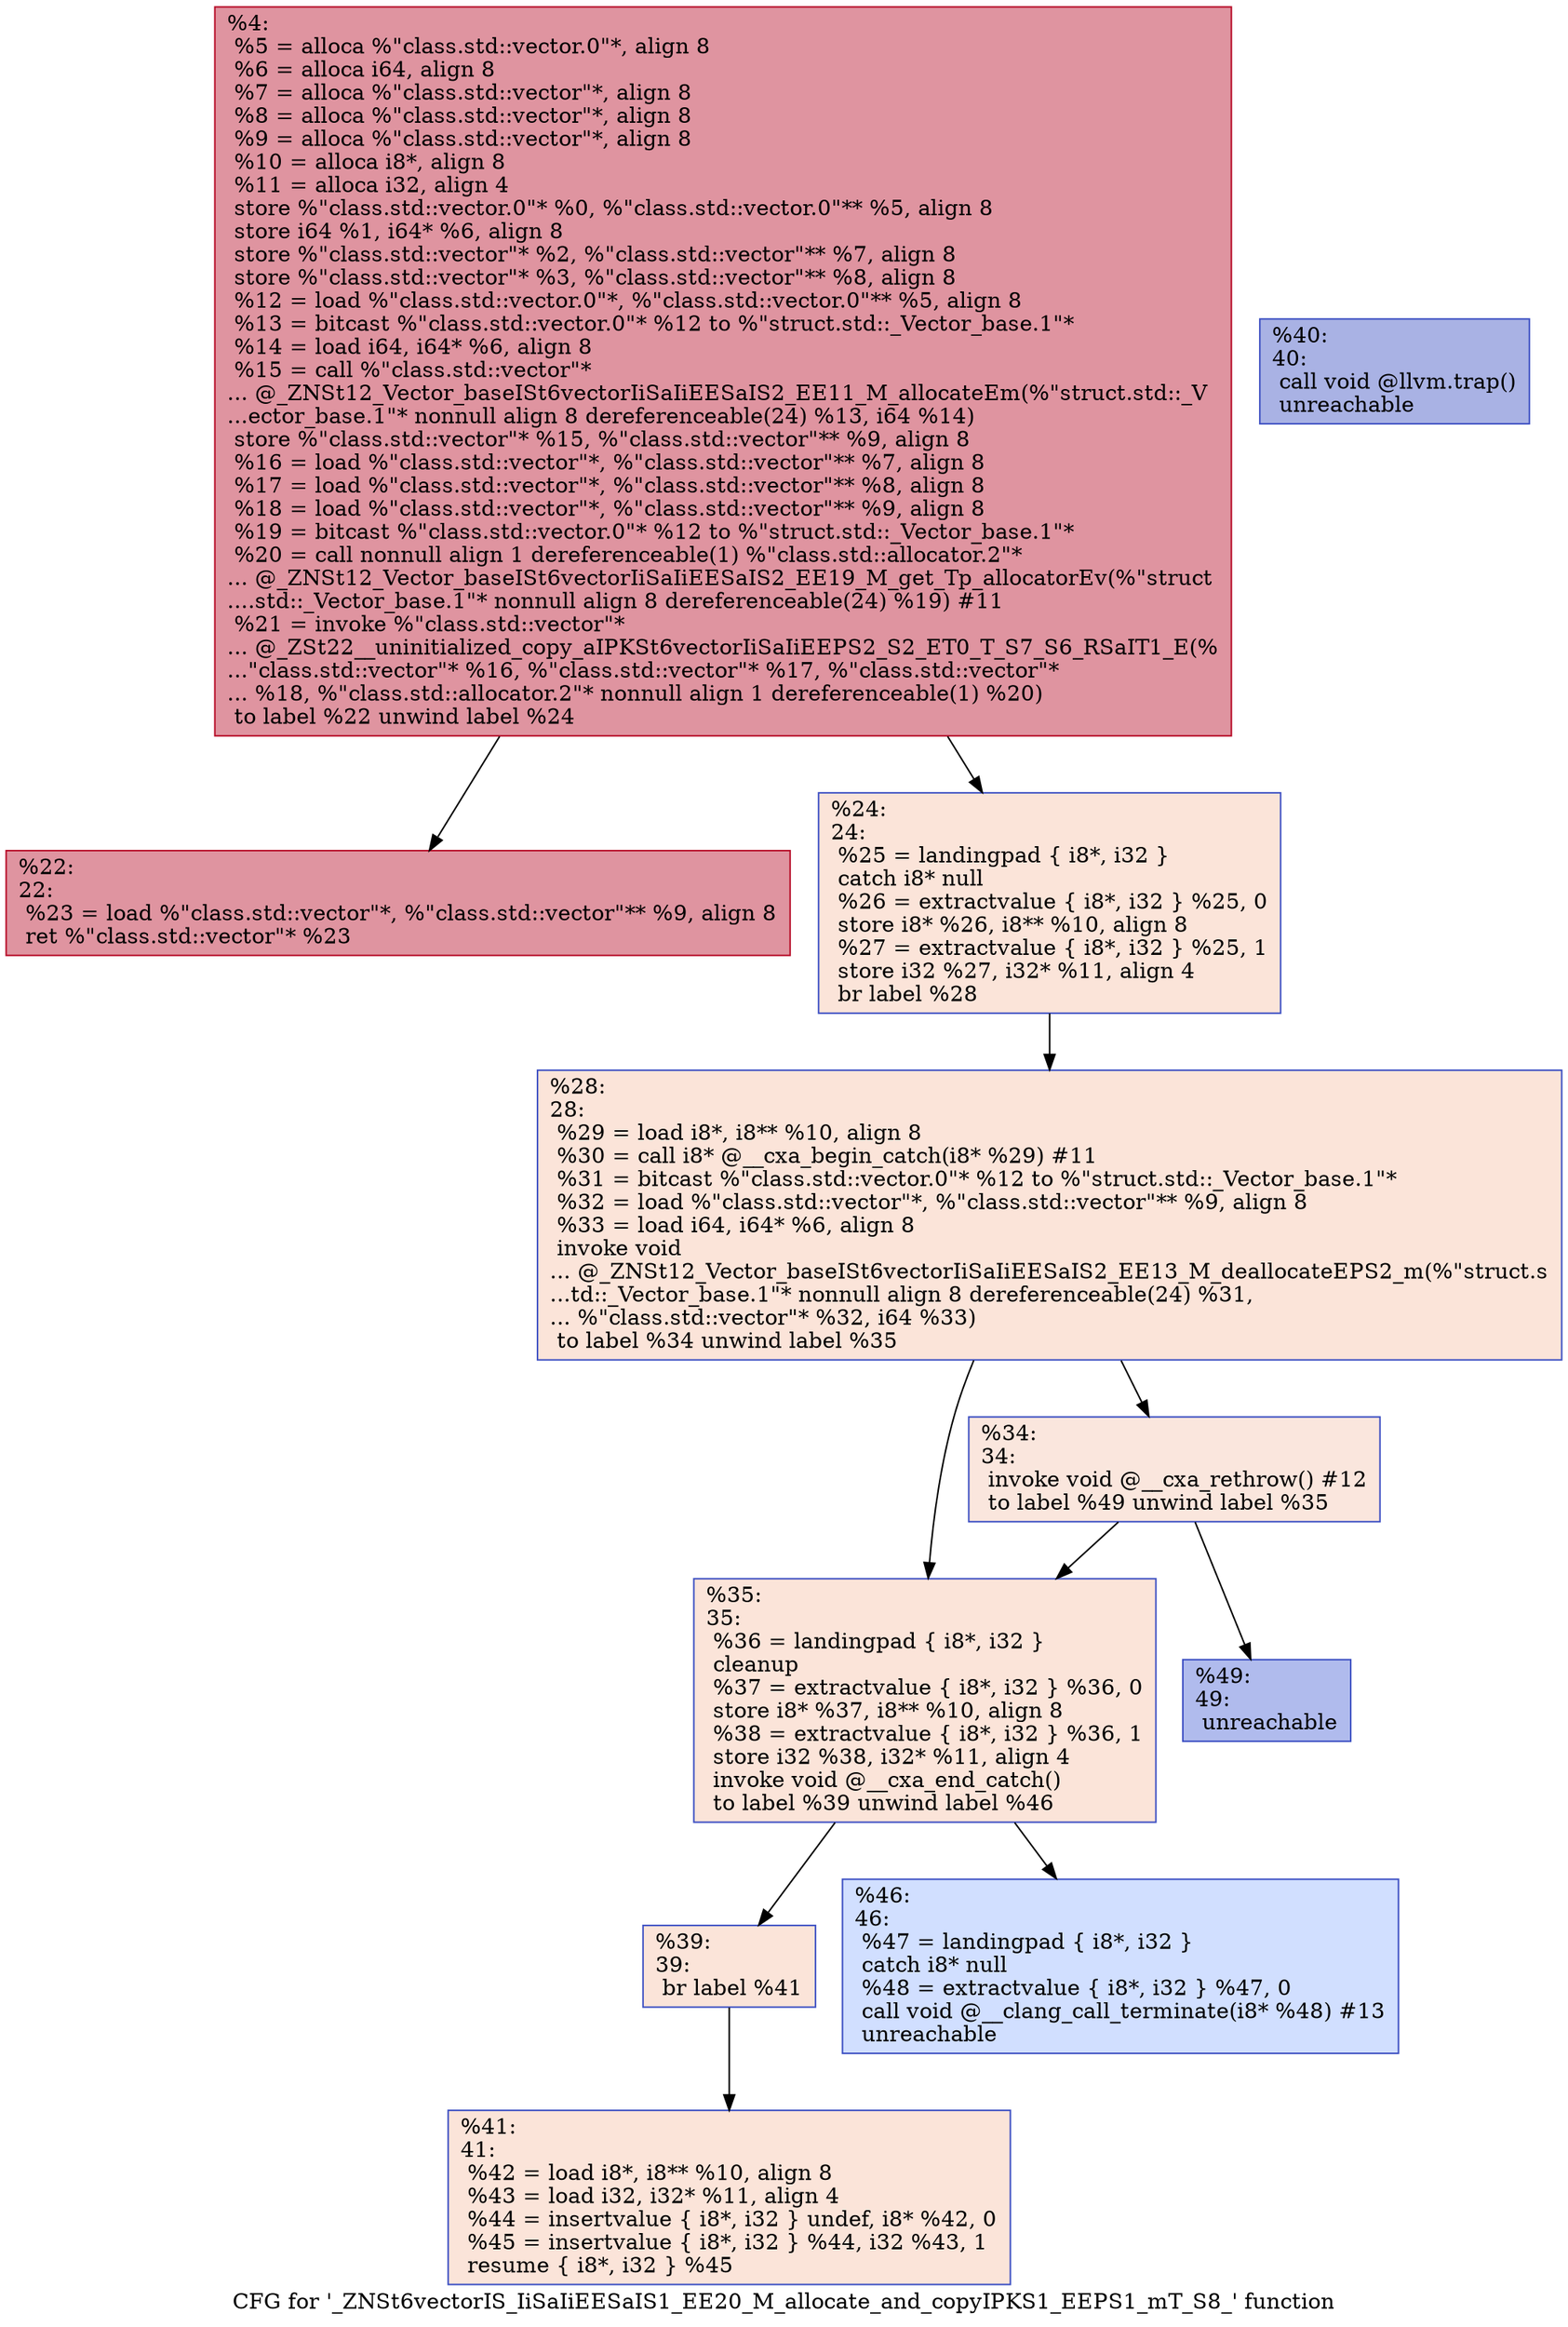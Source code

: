 digraph "CFG for '_ZNSt6vectorIS_IiSaIiEESaIS1_EE20_M_allocate_and_copyIPKS1_EEPS1_mT_S8_' function" {
	label="CFG for '_ZNSt6vectorIS_IiSaIiEESaIS1_EE20_M_allocate_and_copyIPKS1_EEPS1_mT_S8_' function";

	Node0x559aeab73460 [shape=record,color="#b70d28ff", style=filled, fillcolor="#b70d2870",label="{%4:\l  %5 = alloca %\"class.std::vector.0\"*, align 8\l  %6 = alloca i64, align 8\l  %7 = alloca %\"class.std::vector\"*, align 8\l  %8 = alloca %\"class.std::vector\"*, align 8\l  %9 = alloca %\"class.std::vector\"*, align 8\l  %10 = alloca i8*, align 8\l  %11 = alloca i32, align 4\l  store %\"class.std::vector.0\"* %0, %\"class.std::vector.0\"** %5, align 8\l  store i64 %1, i64* %6, align 8\l  store %\"class.std::vector\"* %2, %\"class.std::vector\"** %7, align 8\l  store %\"class.std::vector\"* %3, %\"class.std::vector\"** %8, align 8\l  %12 = load %\"class.std::vector.0\"*, %\"class.std::vector.0\"** %5, align 8\l  %13 = bitcast %\"class.std::vector.0\"* %12 to %\"struct.std::_Vector_base.1\"*\l  %14 = load i64, i64* %6, align 8\l  %15 = call %\"class.std::vector\"*\l... @_ZNSt12_Vector_baseISt6vectorIiSaIiEESaIS2_EE11_M_allocateEm(%\"struct.std::_V\l...ector_base.1\"* nonnull align 8 dereferenceable(24) %13, i64 %14)\l  store %\"class.std::vector\"* %15, %\"class.std::vector\"** %9, align 8\l  %16 = load %\"class.std::vector\"*, %\"class.std::vector\"** %7, align 8\l  %17 = load %\"class.std::vector\"*, %\"class.std::vector\"** %8, align 8\l  %18 = load %\"class.std::vector\"*, %\"class.std::vector\"** %9, align 8\l  %19 = bitcast %\"class.std::vector.0\"* %12 to %\"struct.std::_Vector_base.1\"*\l  %20 = call nonnull align 1 dereferenceable(1) %\"class.std::allocator.2\"*\l... @_ZNSt12_Vector_baseISt6vectorIiSaIiEESaIS2_EE19_M_get_Tp_allocatorEv(%\"struct\l....std::_Vector_base.1\"* nonnull align 8 dereferenceable(24) %19) #11\l  %21 = invoke %\"class.std::vector\"*\l... @_ZSt22__uninitialized_copy_aIPKSt6vectorIiSaIiEEPS2_S2_ET0_T_S7_S6_RSaIT1_E(%\l...\"class.std::vector\"* %16, %\"class.std::vector\"* %17, %\"class.std::vector\"*\l... %18, %\"class.std::allocator.2\"* nonnull align 1 dereferenceable(1) %20)\l          to label %22 unwind label %24\l}"];
	Node0x559aeab73460 -> Node0x559aeab734b0;
	Node0x559aeab73460 -> Node0x559aeab741f0;
	Node0x559aeab734b0 [shape=record,color="#b70d28ff", style=filled, fillcolor="#b70d2870",label="{%22:\l22:                                               \l  %23 = load %\"class.std::vector\"*, %\"class.std::vector\"** %9, align 8\l  ret %\"class.std::vector\"* %23\l}"];
	Node0x559aeab741f0 [shape=record,color="#3d50c3ff", style=filled, fillcolor="#f5c1a970",label="{%24:\l24:                                               \l  %25 = landingpad \{ i8*, i32 \}\l          catch i8* null\l  %26 = extractvalue \{ i8*, i32 \} %25, 0\l  store i8* %26, i8** %10, align 8\l  %27 = extractvalue \{ i8*, i32 \} %25, 1\l  store i32 %27, i32* %11, align 4\l  br label %28\l}"];
	Node0x559aeab741f0 -> Node0x559aeab74720;
	Node0x559aeab74720 [shape=record,color="#3d50c3ff", style=filled, fillcolor="#f5c1a970",label="{%28:\l28:                                               \l  %29 = load i8*, i8** %10, align 8\l  %30 = call i8* @__cxa_begin_catch(i8* %29) #11\l  %31 = bitcast %\"class.std::vector.0\"* %12 to %\"struct.std::_Vector_base.1\"*\l  %32 = load %\"class.std::vector\"*, %\"class.std::vector\"** %9, align 8\l  %33 = load i64, i64* %6, align 8\l  invoke void\l... @_ZNSt12_Vector_baseISt6vectorIiSaIiEESaIS2_EE13_M_deallocateEPS2_m(%\"struct.s\l...td::_Vector_base.1\"* nonnull align 8 dereferenceable(24) %31,\l... %\"class.std::vector\"* %32, i64 %33)\l          to label %34 unwind label %35\l}"];
	Node0x559aeab74720 -> Node0x559aeab74ae0;
	Node0x559aeab74720 -> Node0x559aeab74b30;
	Node0x559aeab74ae0 [shape=record,color="#3d50c3ff", style=filled, fillcolor="#f3c7b170",label="{%34:\l34:                                               \l  invoke void @__cxa_rethrow() #12\l          to label %49 unwind label %35\l}"];
	Node0x559aeab74ae0 -> Node0x559aeab74a90;
	Node0x559aeab74ae0 -> Node0x559aeab74b30;
	Node0x559aeab74b30 [shape=record,color="#3d50c3ff", style=filled, fillcolor="#f5c1a970",label="{%35:\l35:                                               \l  %36 = landingpad \{ i8*, i32 \}\l          cleanup\l  %37 = extractvalue \{ i8*, i32 \} %36, 0\l  store i8* %37, i8** %10, align 8\l  %38 = extractvalue \{ i8*, i32 \} %36, 1\l  store i32 %38, i32* %11, align 4\l  invoke void @__cxa_end_catch()\l          to label %39 unwind label %46\l}"];
	Node0x559aeab74b30 -> Node0x559aeab750b0;
	Node0x559aeab74b30 -> Node0x559aeab75100;
	Node0x559aeab750b0 [shape=record,color="#3d50c3ff", style=filled, fillcolor="#f5c1a970",label="{%39:\l39:                                               \l  br label %41\l}"];
	Node0x559aeab750b0 -> Node0x559aeab75260;
	Node0x559aeab75320 [shape=record,color="#3d50c3ff", style=filled, fillcolor="#3d50c370",label="{%40:\l40:                                               \l  call void @llvm.trap()\l  unreachable\l}"];
	Node0x559aeab75260 [shape=record,color="#3d50c3ff", style=filled, fillcolor="#f5c1a970",label="{%41:\l41:                                               \l  %42 = load i8*, i8** %10, align 8\l  %43 = load i32, i32* %11, align 4\l  %44 = insertvalue \{ i8*, i32 \} undef, i8* %42, 0\l  %45 = insertvalue \{ i8*, i32 \} %44, i32 %43, 1\l  resume \{ i8*, i32 \} %45\l}"];
	Node0x559aeab75100 [shape=record,color="#3d50c3ff", style=filled, fillcolor="#96b7ff70",label="{%46:\l46:                                               \l  %47 = landingpad \{ i8*, i32 \}\l          catch i8* null\l  %48 = extractvalue \{ i8*, i32 \} %47, 0\l  call void @__clang_call_terminate(i8* %48) #13\l  unreachable\l}"];
	Node0x559aeab74a90 [shape=record,color="#3d50c3ff", style=filled, fillcolor="#4c66d670",label="{%49:\l49:                                               \l  unreachable\l}"];
}
